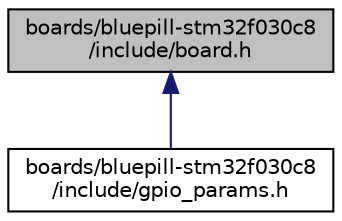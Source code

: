 digraph "boards/bluepill-stm32f030c8/include/board.h"
{
 // LATEX_PDF_SIZE
  edge [fontname="Helvetica",fontsize="10",labelfontname="Helvetica",labelfontsize="10"];
  node [fontname="Helvetica",fontsize="10",shape=record];
  Node1 [label="boards/bluepill-stm32f030c8\l/include/board.h",height=0.2,width=0.4,color="black", fillcolor="grey75", style="filled", fontcolor="black",tooltip="This board can be bought very cheaply (< 2€) on sites like eBay or AliExpress."];
  Node1 -> Node2 [dir="back",color="midnightblue",fontsize="10",style="solid",fontname="Helvetica"];
  Node2 [label="boards/bluepill-stm32f030c8\l/include/gpio_params.h",height=0.2,width=0.4,color="black", fillcolor="white", style="filled",URL="$bluepill-stm32f030c8_2include_2gpio__params_8h.html",tooltip="Board specific configuration of direct mapped GPIOs."];
}
